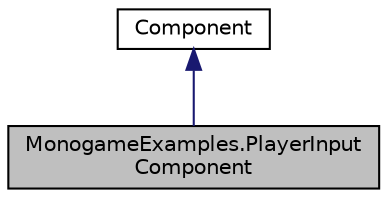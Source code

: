 digraph "MonogameExamples.PlayerInputComponent"
{
 // LATEX_PDF_SIZE
  edge [fontname="Helvetica",fontsize="10",labelfontname="Helvetica",labelfontsize="10"];
  node [fontname="Helvetica",fontsize="10",shape=record];
  Node1 [label="MonogameExamples.PlayerInput\lComponent",height=0.2,width=0.4,color="black", fillcolor="grey75", style="filled", fontcolor="black",tooltip="Component taht represents the input state of the player entity."];
  Node2 -> Node1 [dir="back",color="midnightblue",fontsize="10",style="solid",fontname="Helvetica"];
  Node2 [label="Component",height=0.2,width=0.4,color="black", fillcolor="white", style="filled",URL="$classMonogameExamples_1_1Component.html",tooltip="The base class for all components."];
}
